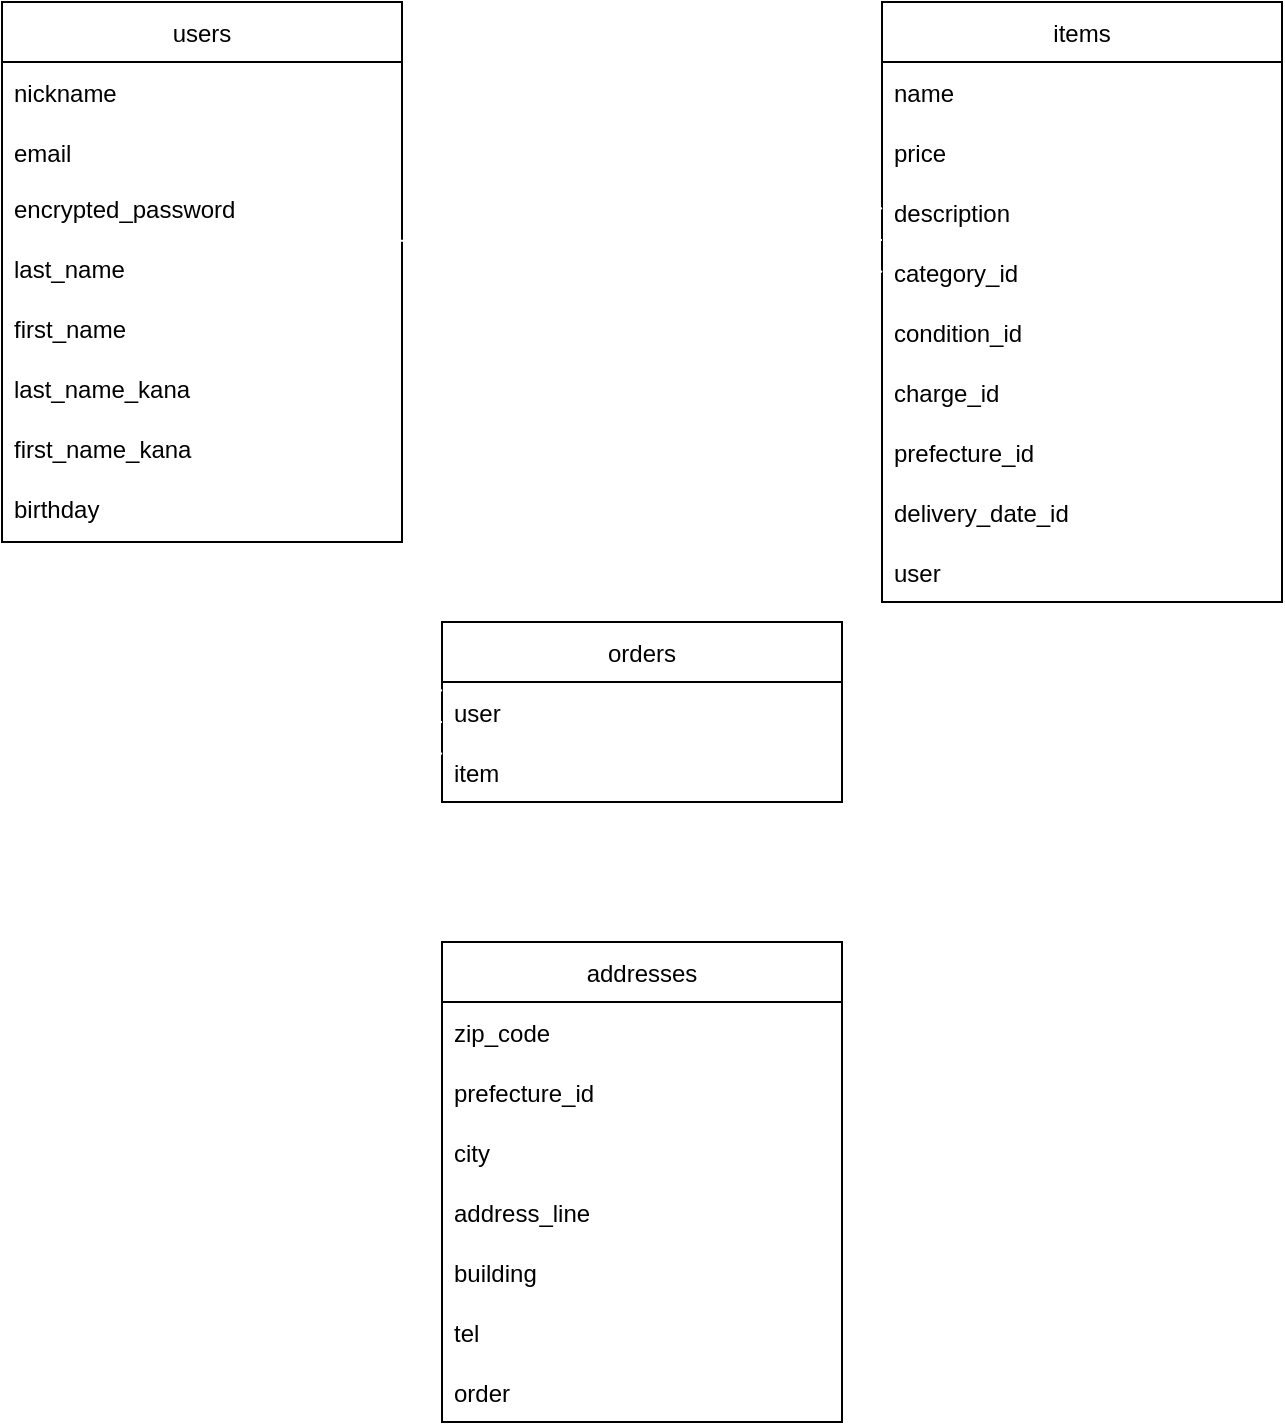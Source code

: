 <mxfile>
    <diagram id="RJPMiPv3rO7snBZ3BTp_" name="Page-1">
        <mxGraphModel dx="862" dy="394" grid="1" gridSize="10" guides="1" tooltips="1" connect="1" arrows="1" fold="1" page="1" pageScale="1" pageWidth="850" pageHeight="1100" math="0" shadow="0">
            <root>
                <mxCell id="0"/>
                <mxCell id="1" parent="0"/>
                <mxCell id="26" style="edgeStyle=none;jumpStyle=none;jumpSize=0;html=1;endArrow=none;endFill=0;sourcePerimeterSpacing=0;targetPerimeterSpacing=0;strokeColor=#FFFFFF;strokeWidth=1;" parent="1" source="2" edge="1">
                    <mxGeometry relative="1" as="geometry">
                        <mxPoint x="140" y="440" as="targetPoint"/>
                    </mxGeometry>
                </mxCell>
                <mxCell id="2" value="users" style="swimlane;fontStyle=0;childLayout=stackLayout;horizontal=1;startSize=30;horizontalStack=0;resizeParent=1;resizeParentMax=0;resizeLast=0;collapsible=1;marginBottom=0;" parent="1" vertex="1">
                    <mxGeometry x="40" y="80" width="200" height="270" as="geometry">
                        <mxRectangle x="40" y="80" width="60" height="30" as="alternateBounds"/>
                    </mxGeometry>
                </mxCell>
                <mxCell id="3" value="nickname" style="text;strokeColor=none;fillColor=none;align=left;verticalAlign=middle;spacingLeft=4;spacingRight=4;overflow=hidden;points=[[0,0.5],[1,0.5]];portConstraint=eastwest;rotatable=0;" parent="2" vertex="1">
                    <mxGeometry y="30" width="200" height="30" as="geometry"/>
                </mxCell>
                <mxCell id="4" value="email" style="text;strokeColor=none;fillColor=none;align=left;verticalAlign=middle;spacingLeft=4;spacingRight=4;overflow=hidden;points=[[0,0.5],[1,0.5]];portConstraint=eastwest;rotatable=0;" parent="2" vertex="1">
                    <mxGeometry y="60" width="200" height="30" as="geometry"/>
                </mxCell>
                <mxCell id="5" value="encrypted_password" style="text;strokeColor=none;fillColor=none;align=left;verticalAlign=top;spacingLeft=4;spacingRight=4;overflow=hidden;points=[[0,0.5],[1,0.5]];portConstraint=eastwest;rotatable=0;" parent="2" vertex="1">
                    <mxGeometry y="90" width="200" height="30" as="geometry"/>
                </mxCell>
                <mxCell id="11" value="last_name" style="text;strokeColor=none;fillColor=none;align=left;verticalAlign=top;spacingLeft=4;spacingRight=4;overflow=hidden;points=[[0,0.5],[1,0.5]];portConstraint=eastwest;rotatable=0;" parent="2" vertex="1">
                    <mxGeometry y="120" width="200" height="30" as="geometry"/>
                </mxCell>
                <mxCell id="10" value="first_name" style="text;strokeColor=none;fillColor=none;align=left;verticalAlign=top;spacingLeft=4;spacingRight=4;overflow=hidden;points=[[0,0.5],[1,0.5]];portConstraint=eastwest;rotatable=0;" parent="2" vertex="1">
                    <mxGeometry y="150" width="200" height="30" as="geometry"/>
                </mxCell>
                <mxCell id="44" value="last_name_kana" style="text;strokeColor=none;fillColor=none;align=left;verticalAlign=top;spacingLeft=4;spacingRight=4;overflow=hidden;points=[[0,0.5],[1,0.5]];portConstraint=eastwest;rotatable=0;" vertex="1" parent="2">
                    <mxGeometry y="180" width="200" height="30" as="geometry"/>
                </mxCell>
                <mxCell id="45" value="first_name_kana" style="text;strokeColor=none;fillColor=none;align=left;verticalAlign=top;spacingLeft=4;spacingRight=4;overflow=hidden;points=[[0,0.5],[1,0.5]];portConstraint=eastwest;rotatable=0;" vertex="1" parent="2">
                    <mxGeometry y="210" width="200" height="30" as="geometry"/>
                </mxCell>
                <mxCell id="9" value="birthday" style="text;strokeColor=none;fillColor=none;align=left;verticalAlign=top;spacingLeft=4;spacingRight=4;overflow=hidden;points=[[0,0.5],[1,0.5]];portConstraint=eastwest;rotatable=0;" parent="2" vertex="1">
                    <mxGeometry y="240" width="200" height="30" as="geometry"/>
                </mxCell>
                <mxCell id="30" style="edgeStyle=none;jumpStyle=none;jumpSize=0;html=1;endArrow=none;endFill=0;startSize=0;endSize=30;sourcePerimeterSpacing=0;targetPerimeterSpacing=0;strokeColor=#FFFFFF;strokeWidth=1;" parent="1" source="12" edge="1">
                    <mxGeometry relative="1" as="geometry">
                        <mxPoint x="580" y="440" as="targetPoint"/>
                    </mxGeometry>
                </mxCell>
                <mxCell id="12" value="items" style="swimlane;fontStyle=0;childLayout=stackLayout;horizontal=1;startSize=30;horizontalStack=0;resizeParent=1;resizeParentMax=0;resizeLast=0;collapsible=1;marginBottom=0;html=0;" parent="1" vertex="1">
                    <mxGeometry x="480" y="80" width="200" height="300" as="geometry"/>
                </mxCell>
                <mxCell id="13" value="name" style="text;strokeColor=none;fillColor=none;align=left;verticalAlign=middle;spacingLeft=4;spacingRight=4;overflow=hidden;points=[[0,0.5],[1,0.5]];portConstraint=eastwest;rotatable=0;html=0;" parent="12" vertex="1">
                    <mxGeometry y="30" width="200" height="30" as="geometry"/>
                </mxCell>
                <mxCell id="14" value="price" style="text;strokeColor=none;fillColor=none;align=left;verticalAlign=middle;spacingLeft=4;spacingRight=4;overflow=hidden;points=[[0,0.5],[1,0.5]];portConstraint=eastwest;rotatable=0;html=0;" parent="12" vertex="1">
                    <mxGeometry y="60" width="200" height="30" as="geometry"/>
                </mxCell>
                <mxCell id="46" value="description" style="text;strokeColor=none;fillColor=none;align=left;verticalAlign=middle;spacingLeft=4;spacingRight=4;overflow=hidden;points=[[0,0.5],[1,0.5]];portConstraint=eastwest;rotatable=0;html=0;" vertex="1" parent="12">
                    <mxGeometry y="90" width="200" height="30" as="geometry"/>
                </mxCell>
                <mxCell id="15" value="category_id" style="text;strokeColor=none;fillColor=none;align=left;verticalAlign=middle;spacingLeft=4;spacingRight=4;overflow=hidden;points=[[0,0.5],[1,0.5]];portConstraint=eastwest;rotatable=0;html=0;" parent="12" vertex="1">
                    <mxGeometry y="120" width="200" height="30" as="geometry"/>
                </mxCell>
                <mxCell id="52" value="condition_id" style="text;strokeColor=none;fillColor=none;align=left;verticalAlign=middle;spacingLeft=4;spacingRight=4;overflow=hidden;points=[[0,0.5],[1,0.5]];portConstraint=eastwest;rotatable=0;html=0;" vertex="1" parent="12">
                    <mxGeometry y="150" width="200" height="30" as="geometry"/>
                </mxCell>
                <mxCell id="51" value="charge_id" style="text;strokeColor=none;fillColor=none;align=left;verticalAlign=middle;spacingLeft=4;spacingRight=4;overflow=hidden;points=[[0,0.5],[1,0.5]];portConstraint=eastwest;rotatable=0;html=0;" vertex="1" parent="12">
                    <mxGeometry y="180" width="200" height="30" as="geometry"/>
                </mxCell>
                <mxCell id="50" value="prefecture_id" style="text;strokeColor=none;fillColor=none;align=left;verticalAlign=middle;spacingLeft=4;spacingRight=4;overflow=hidden;points=[[0,0.5],[1,0.5]];portConstraint=eastwest;rotatable=0;html=0;" vertex="1" parent="12">
                    <mxGeometry y="210" width="200" height="30" as="geometry"/>
                </mxCell>
                <mxCell id="49" value="delivery_date_id" style="text;strokeColor=none;fillColor=none;align=left;verticalAlign=middle;spacingLeft=4;spacingRight=4;overflow=hidden;points=[[0,0.5],[1,0.5]];portConstraint=eastwest;rotatable=0;html=0;" vertex="1" parent="12">
                    <mxGeometry y="240" width="200" height="30" as="geometry"/>
                </mxCell>
                <mxCell id="16" value="user" style="text;strokeColor=none;fillColor=none;align=left;verticalAlign=middle;spacingLeft=4;spacingRight=4;overflow=hidden;points=[[0,0.5],[1,0.5]];portConstraint=eastwest;rotatable=0;html=0;" parent="12" vertex="1">
                    <mxGeometry y="270" width="200" height="30" as="geometry"/>
                </mxCell>
                <mxCell id="20" style="edgeStyle=none;jumpStyle=none;jumpSize=0;html=1;endArrow=ERmany;endFill=0;startSize=0;endSize=30;sourcePerimeterSpacing=0;targetPerimeterSpacing=0;strokeColor=#FFFFFF;strokeWidth=1;exitX=0.994;exitY=-0.02;exitDx=0;exitDy=0;exitPerimeter=0;" parent="1" source="11" edge="1">
                    <mxGeometry relative="1" as="geometry">
                        <mxPoint x="480" y="199" as="targetPoint"/>
                    </mxGeometry>
                </mxCell>
                <mxCell id="43" style="edgeStyle=none;jumpStyle=none;jumpSize=0;html=1;entryX=0.5;entryY=0;entryDx=0;entryDy=0;endArrow=none;endFill=0;startSize=0;endSize=30;sourcePerimeterSpacing=0;targetPerimeterSpacing=0;strokeColor=#FFFFFF;strokeWidth=1;" parent="1" source="21" target="33" edge="1">
                    <mxGeometry relative="1" as="geometry"/>
                </mxCell>
                <mxCell id="21" value="orders" style="swimlane;fontStyle=0;childLayout=stackLayout;horizontal=1;startSize=30;horizontalStack=0;resizeParent=1;resizeParentMax=0;resizeLast=0;collapsible=1;marginBottom=0;html=0;" parent="1" vertex="1">
                    <mxGeometry x="260" y="390" width="200" height="90" as="geometry"/>
                </mxCell>
                <mxCell id="29" value="user" style="text;strokeColor=none;fillColor=none;align=left;verticalAlign=middle;spacingLeft=4;spacingRight=4;overflow=hidden;points=[[0,0.5],[1,0.5]];portConstraint=eastwest;rotatable=0;html=0;" parent="21" vertex="1">
                    <mxGeometry y="30" width="200" height="30" as="geometry"/>
                </mxCell>
                <mxCell id="23" value="item" style="text;strokeColor=none;fillColor=none;align=left;verticalAlign=middle;spacingLeft=4;spacingRight=4;overflow=hidden;points=[[0,0.5],[1,0.5]];portConstraint=eastwest;rotatable=0;html=0;" parent="21" vertex="1">
                    <mxGeometry y="60" width="200" height="30" as="geometry"/>
                </mxCell>
                <mxCell id="28" value="" style="endArrow=ERmany;html=1;sourcePerimeterSpacing=0;targetPerimeterSpacing=0;strokeColor=#FFFFFF;strokeWidth=1;jumpStyle=none;jumpSize=0;endFill=0;startSize=0;endSize=30;" parent="1" edge="1">
                    <mxGeometry width="50" height="50" relative="1" as="geometry">
                        <mxPoint x="140" y="440" as="sourcePoint"/>
                        <mxPoint x="260" y="440" as="targetPoint"/>
                    </mxGeometry>
                </mxCell>
                <mxCell id="32" value="" style="endArrow=none;html=1;sourcePerimeterSpacing=0;targetPerimeterSpacing=0;strokeColor=#FFFFFF;strokeWidth=1;jumpStyle=none;jumpSize=0;endFill=0;startSize=0;endSize=30;entryX=1.007;entryY=0.733;entryDx=0;entryDy=0;entryPerimeter=0;" parent="1" target="29" edge="1">
                    <mxGeometry width="50" height="50" relative="1" as="geometry">
                        <mxPoint x="580" y="440" as="sourcePoint"/>
                        <mxPoint x="500" y="450" as="targetPoint"/>
                    </mxGeometry>
                </mxCell>
                <mxCell id="33" value="addresses" style="swimlane;fontStyle=0;childLayout=stackLayout;horizontal=1;startSize=30;horizontalStack=0;resizeParent=1;resizeParentMax=0;resizeLast=0;collapsible=1;marginBottom=0;html=0;" parent="1" vertex="1">
                    <mxGeometry x="260" y="550" width="200" height="240" as="geometry"/>
                </mxCell>
                <mxCell id="35" value="zip_code" style="text;strokeColor=none;fillColor=none;align=left;verticalAlign=middle;spacingLeft=4;spacingRight=4;overflow=hidden;points=[[0,0.5],[1,0.5]];portConstraint=eastwest;rotatable=0;html=0;" parent="33" vertex="1">
                    <mxGeometry y="30" width="200" height="30" as="geometry"/>
                </mxCell>
                <mxCell id="36" value="prefecture_id" style="text;strokeColor=none;fillColor=none;align=left;verticalAlign=middle;spacingLeft=4;spacingRight=4;overflow=hidden;points=[[0,0.5],[1,0.5]];portConstraint=eastwest;rotatable=0;html=0;" parent="33" vertex="1">
                    <mxGeometry y="60" width="200" height="30" as="geometry"/>
                </mxCell>
                <mxCell id="37" value="city" style="text;strokeColor=none;fillColor=none;align=left;verticalAlign=middle;spacingLeft=4;spacingRight=4;overflow=hidden;points=[[0,0.5],[1,0.5]];portConstraint=eastwest;rotatable=0;html=0;" parent="33" vertex="1">
                    <mxGeometry y="90" width="200" height="30" as="geometry"/>
                </mxCell>
                <mxCell id="38" value="address_line" style="text;strokeColor=none;fillColor=none;align=left;verticalAlign=middle;spacingLeft=4;spacingRight=4;overflow=hidden;points=[[0,0.5],[1,0.5]];portConstraint=eastwest;rotatable=0;html=0;" parent="33" vertex="1">
                    <mxGeometry y="120" width="200" height="30" as="geometry"/>
                </mxCell>
                <mxCell id="39" value="building" style="text;strokeColor=none;fillColor=none;align=left;verticalAlign=middle;spacingLeft=4;spacingRight=4;overflow=hidden;points=[[0,0.5],[1,0.5]];portConstraint=eastwest;rotatable=0;html=0;" parent="33" vertex="1">
                    <mxGeometry y="150" width="200" height="30" as="geometry"/>
                </mxCell>
                <mxCell id="40" value="tel" style="text;strokeColor=none;fillColor=none;align=left;verticalAlign=middle;spacingLeft=4;spacingRight=4;overflow=hidden;points=[[0,0.5],[1,0.5]];portConstraint=eastwest;rotatable=0;html=0;" parent="33" vertex="1">
                    <mxGeometry y="180" width="200" height="30" as="geometry"/>
                </mxCell>
                <mxCell id="53" value="order" style="text;strokeColor=none;fillColor=none;align=left;verticalAlign=middle;spacingLeft=4;spacingRight=4;overflow=hidden;points=[[0,0.5],[1,0.5]];portConstraint=eastwest;rotatable=0;html=0;" vertex="1" parent="33">
                    <mxGeometry y="210" width="200" height="30" as="geometry"/>
                </mxCell>
            </root>
        </mxGraphModel>
    </diagram>
</mxfile>